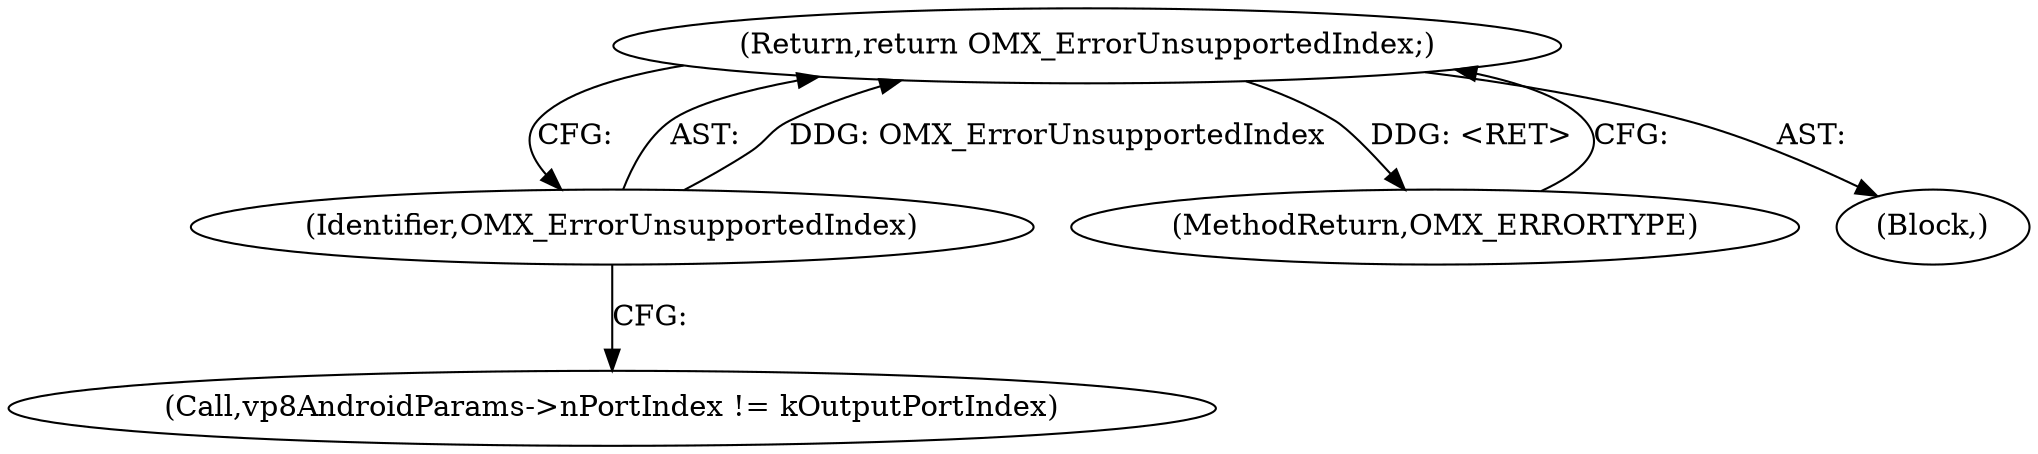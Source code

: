 digraph "1_Android_295c883fe3105b19bcd0f9e07d54c6b589fc5bff_27@del" {
"1000214" [label="(Return,return OMX_ErrorUnsupportedIndex;)"];
"1000215" [label="(Identifier,OMX_ErrorUnsupportedIndex)"];
"1000208" [label="(Call,vp8AndroidParams->nPortIndex != kOutputPortIndex)"];
"1000255" [label="(MethodReturn,OMX_ERRORTYPE)"];
"1000215" [label="(Identifier,OMX_ErrorUnsupportedIndex)"];
"1000213" [label="(Block,)"];
"1000214" [label="(Return,return OMX_ErrorUnsupportedIndex;)"];
"1000214" -> "1000213"  [label="AST: "];
"1000214" -> "1000215"  [label="CFG: "];
"1000215" -> "1000214"  [label="AST: "];
"1000255" -> "1000214"  [label="CFG: "];
"1000214" -> "1000255"  [label="DDG: <RET>"];
"1000215" -> "1000214"  [label="DDG: OMX_ErrorUnsupportedIndex"];
"1000215" -> "1000208"  [label="CFG: "];
}
